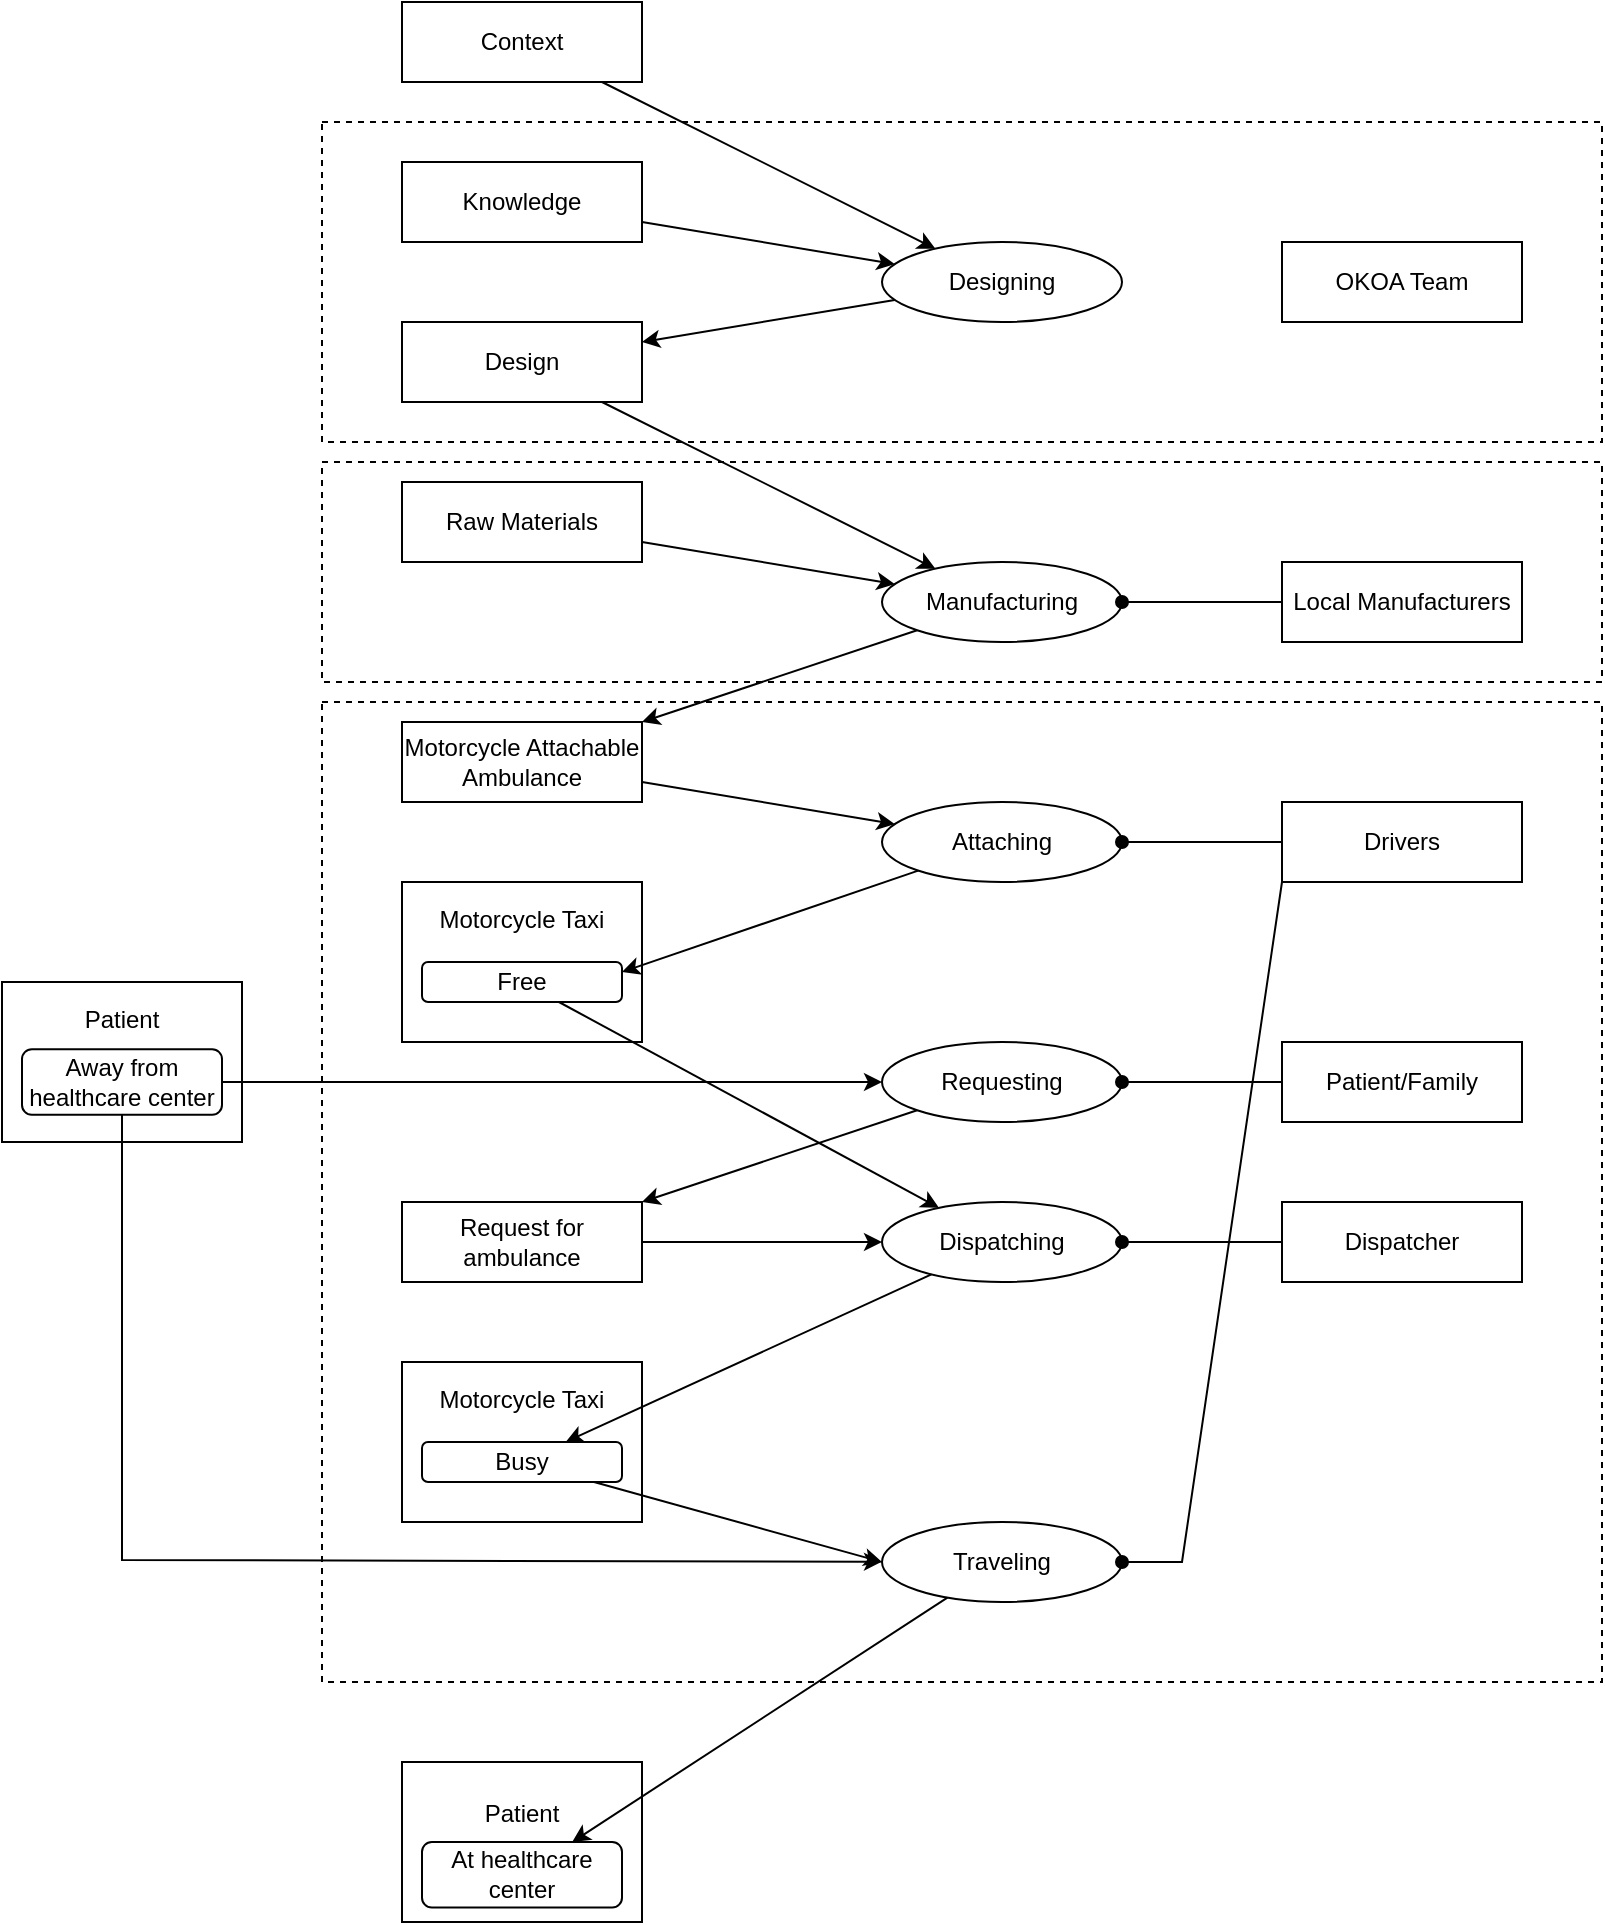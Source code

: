 <mxfile version="12.6.6" type="github">
  <diagram id="LsjaQXCuxTSA-X5bWDDz" name="Page-1">
    <mxGraphModel dx="1977" dy="1242" grid="1" gridSize="10" guides="1" tooltips="1" connect="1" arrows="1" fold="1" page="1" pageScale="1" pageWidth="1169" pageHeight="827" math="0" shadow="0">
      <root>
        <mxCell id="0"/>
        <mxCell id="1" parent="0"/>
        <mxCell id="9fiTd-LStu6YDHyOzDXJ-21" value="" style="rounded=0;whiteSpace=wrap;html=1;fillColor=none;dashed=1;" vertex="1" parent="1">
          <mxGeometry x="200" y="100" width="640" height="160" as="geometry"/>
        </mxCell>
        <mxCell id="9fiTd-LStu6YDHyOzDXJ-22" value="" style="rounded=0;whiteSpace=wrap;html=1;fillColor=none;dashed=1;" vertex="1" parent="1">
          <mxGeometry x="200" y="270" width="640" height="110" as="geometry"/>
        </mxCell>
        <mxCell id="9fiTd-LStu6YDHyOzDXJ-23" value="" style="rounded=0;whiteSpace=wrap;html=1;fillColor=none;dashed=1;" vertex="1" parent="1">
          <mxGeometry x="200" y="390" width="640" height="490" as="geometry"/>
        </mxCell>
        <mxCell id="9fiTd-LStu6YDHyOzDXJ-36" style="edgeStyle=none;rounded=0;orthogonalLoop=1;jettySize=auto;html=1;" edge="1" parent="1" source="9fiTd-LStu6YDHyOzDXJ-1" target="9fiTd-LStu6YDHyOzDXJ-4">
          <mxGeometry relative="1" as="geometry"/>
        </mxCell>
        <mxCell id="9fiTd-LStu6YDHyOzDXJ-1" value="Raw Materials" style="rounded=0;whiteSpace=wrap;html=1;" vertex="1" parent="1">
          <mxGeometry x="240" y="280" width="120" height="40" as="geometry"/>
        </mxCell>
        <mxCell id="9fiTd-LStu6YDHyOzDXJ-35" style="edgeStyle=none;rounded=0;orthogonalLoop=1;jettySize=auto;html=1;" edge="1" parent="1" source="9fiTd-LStu6YDHyOzDXJ-3" target="9fiTd-LStu6YDHyOzDXJ-4">
          <mxGeometry relative="1" as="geometry"/>
        </mxCell>
        <mxCell id="9fiTd-LStu6YDHyOzDXJ-3" value="Design" style="rounded=0;whiteSpace=wrap;html=1;" vertex="1" parent="1">
          <mxGeometry x="240" y="200" width="120" height="40" as="geometry"/>
        </mxCell>
        <mxCell id="9fiTd-LStu6YDHyOzDXJ-37" style="edgeStyle=none;rounded=0;orthogonalLoop=1;jettySize=auto;html=1;" edge="1" parent="1" source="9fiTd-LStu6YDHyOzDXJ-4" target="9fiTd-LStu6YDHyOzDXJ-6">
          <mxGeometry relative="1" as="geometry"/>
        </mxCell>
        <mxCell id="9fiTd-LStu6YDHyOzDXJ-4" value="Manufacturing" style="ellipse;whiteSpace=wrap;html=1;" vertex="1" parent="1">
          <mxGeometry x="480" y="320" width="120" height="40" as="geometry"/>
        </mxCell>
        <mxCell id="9fiTd-LStu6YDHyOzDXJ-38" style="edgeStyle=none;rounded=0;orthogonalLoop=1;jettySize=auto;html=1;" edge="1" parent="1" source="9fiTd-LStu6YDHyOzDXJ-6" target="9fiTd-LStu6YDHyOzDXJ-8">
          <mxGeometry relative="1" as="geometry"/>
        </mxCell>
        <mxCell id="9fiTd-LStu6YDHyOzDXJ-6" value="Motorcycle Attachable Ambulance" style="rounded=0;whiteSpace=wrap;html=1;" vertex="1" parent="1">
          <mxGeometry x="240" y="400" width="120" height="40" as="geometry"/>
        </mxCell>
        <mxCell id="9fiTd-LStu6YDHyOzDXJ-8" value="Attaching" style="ellipse;whiteSpace=wrap;html=1;" vertex="1" parent="1">
          <mxGeometry x="480" y="440" width="120" height="40" as="geometry"/>
        </mxCell>
        <mxCell id="9fiTd-LStu6YDHyOzDXJ-62" style="edgeStyle=none;rounded=0;orthogonalLoop=1;jettySize=auto;html=1;entryX=1;entryY=0.5;entryDx=0;entryDy=0;endArrow=oval;endFill=1;" edge="1" parent="1" source="9fiTd-LStu6YDHyOzDXJ-9" target="9fiTd-LStu6YDHyOzDXJ-4">
          <mxGeometry relative="1" as="geometry"/>
        </mxCell>
        <mxCell id="9fiTd-LStu6YDHyOzDXJ-9" value="Local Manufacturers" style="rounded=0;whiteSpace=wrap;html=1;" vertex="1" parent="1">
          <mxGeometry x="680" y="320" width="120" height="40" as="geometry"/>
        </mxCell>
        <mxCell id="9fiTd-LStu6YDHyOzDXJ-10" value="Drivers" style="rounded=0;whiteSpace=wrap;html=1;" vertex="1" parent="1">
          <mxGeometry x="680" y="440" width="120" height="40" as="geometry"/>
        </mxCell>
        <mxCell id="9fiTd-LStu6YDHyOzDXJ-12" value="Dispatching" style="ellipse;whiteSpace=wrap;html=1;" vertex="1" parent="1">
          <mxGeometry x="480" y="640" width="120" height="40" as="geometry"/>
        </mxCell>
        <mxCell id="9fiTd-LStu6YDHyOzDXJ-15" value="Dispatcher" style="rounded=0;whiteSpace=wrap;html=1;" vertex="1" parent="1">
          <mxGeometry x="680" y="640" width="120" height="40" as="geometry"/>
        </mxCell>
        <mxCell id="9fiTd-LStu6YDHyOzDXJ-34" style="edgeStyle=none;rounded=0;orthogonalLoop=1;jettySize=auto;html=1;" edge="1" parent="1" source="9fiTd-LStu6YDHyOzDXJ-16" target="9fiTd-LStu6YDHyOzDXJ-3">
          <mxGeometry relative="1" as="geometry"/>
        </mxCell>
        <mxCell id="9fiTd-LStu6YDHyOzDXJ-16" value="Designing" style="ellipse;whiteSpace=wrap;html=1;" vertex="1" parent="1">
          <mxGeometry x="480" y="160" width="120" height="40" as="geometry"/>
        </mxCell>
        <mxCell id="9fiTd-LStu6YDHyOzDXJ-33" style="edgeStyle=none;rounded=0;orthogonalLoop=1;jettySize=auto;html=1;" edge="1" parent="1" source="9fiTd-LStu6YDHyOzDXJ-17" target="9fiTd-LStu6YDHyOzDXJ-16">
          <mxGeometry relative="1" as="geometry"/>
        </mxCell>
        <mxCell id="9fiTd-LStu6YDHyOzDXJ-17" value="Knowledge" style="rounded=0;whiteSpace=wrap;html=1;" vertex="1" parent="1">
          <mxGeometry x="240" y="120" width="120" height="40" as="geometry"/>
        </mxCell>
        <mxCell id="9fiTd-LStu6YDHyOzDXJ-32" style="rounded=0;orthogonalLoop=1;jettySize=auto;html=1;" edge="1" parent="1" source="9fiTd-LStu6YDHyOzDXJ-18" target="9fiTd-LStu6YDHyOzDXJ-16">
          <mxGeometry relative="1" as="geometry"/>
        </mxCell>
        <mxCell id="9fiTd-LStu6YDHyOzDXJ-18" value="Context" style="rounded=0;whiteSpace=wrap;html=1;" vertex="1" parent="1">
          <mxGeometry x="240" y="40" width="120" height="40" as="geometry"/>
        </mxCell>
        <mxCell id="9fiTd-LStu6YDHyOzDXJ-19" value="OKOA Team" style="rounded=0;whiteSpace=wrap;html=1;" vertex="1" parent="1">
          <mxGeometry x="680" y="160" width="120" height="40" as="geometry"/>
        </mxCell>
        <mxCell id="9fiTd-LStu6YDHyOzDXJ-20" value="" style="group" vertex="1" connectable="0" parent="1">
          <mxGeometry x="240" y="480" width="120" height="80" as="geometry"/>
        </mxCell>
        <mxCell id="9fiTd-LStu6YDHyOzDXJ-11" value="Motorcycle Taxi&lt;br&gt;&lt;br&gt;&lt;br&gt;&lt;br&gt;" style="rounded=0;whiteSpace=wrap;html=1;" vertex="1" parent="9fiTd-LStu6YDHyOzDXJ-20">
          <mxGeometry width="120" height="80" as="geometry"/>
        </mxCell>
        <mxCell id="9fiTd-LStu6YDHyOzDXJ-13" value="Free" style="rounded=1;whiteSpace=wrap;html=1;" vertex="1" parent="9fiTd-LStu6YDHyOzDXJ-20">
          <mxGeometry x="10" y="40" width="100" height="20" as="geometry"/>
        </mxCell>
        <mxCell id="9fiTd-LStu6YDHyOzDXJ-46" style="edgeStyle=none;rounded=0;orthogonalLoop=1;jettySize=auto;html=1;" edge="1" parent="1" source="9fiTd-LStu6YDHyOzDXJ-24" target="9fiTd-LStu6YDHyOzDXJ-45">
          <mxGeometry relative="1" as="geometry"/>
        </mxCell>
        <mxCell id="9fiTd-LStu6YDHyOzDXJ-24" value="Requesting" style="ellipse;whiteSpace=wrap;html=1;" vertex="1" parent="1">
          <mxGeometry x="480" y="560" width="120" height="40" as="geometry"/>
        </mxCell>
        <mxCell id="9fiTd-LStu6YDHyOzDXJ-25" value="Patient/Family" style="rounded=0;whiteSpace=wrap;html=1;" vertex="1" parent="1">
          <mxGeometry x="680" y="560" width="120" height="40" as="geometry"/>
        </mxCell>
        <mxCell id="9fiTd-LStu6YDHyOzDXJ-26" value="" style="group" vertex="1" connectable="0" parent="1">
          <mxGeometry x="40" y="540" width="120" height="120" as="geometry"/>
        </mxCell>
        <mxCell id="9fiTd-LStu6YDHyOzDXJ-27" value="Patient&lt;br&gt;&lt;br&gt;&lt;br&gt;&lt;br&gt;" style="rounded=0;whiteSpace=wrap;html=1;" vertex="1" parent="9fiTd-LStu6YDHyOzDXJ-26">
          <mxGeometry y="-10" width="120" height="80" as="geometry"/>
        </mxCell>
        <mxCell id="9fiTd-LStu6YDHyOzDXJ-28" value="Away from healthcare center" style="rounded=1;whiteSpace=wrap;html=1;" vertex="1" parent="9fiTd-LStu6YDHyOzDXJ-26">
          <mxGeometry x="10" y="23.64" width="100" height="32.72" as="geometry"/>
        </mxCell>
        <mxCell id="9fiTd-LStu6YDHyOzDXJ-31" value="Traveling" style="ellipse;whiteSpace=wrap;html=1;" vertex="1" parent="1">
          <mxGeometry x="480" y="800" width="120" height="40" as="geometry"/>
        </mxCell>
        <mxCell id="9fiTd-LStu6YDHyOzDXJ-43" style="edgeStyle=none;rounded=0;orthogonalLoop=1;jettySize=auto;html=1;" edge="1" parent="1" source="9fiTd-LStu6YDHyOzDXJ-28" target="9fiTd-LStu6YDHyOzDXJ-24">
          <mxGeometry relative="1" as="geometry"/>
        </mxCell>
        <mxCell id="9fiTd-LStu6YDHyOzDXJ-47" style="edgeStyle=none;rounded=0;orthogonalLoop=1;jettySize=auto;html=1;" edge="1" parent="1" source="9fiTd-LStu6YDHyOzDXJ-45" target="9fiTd-LStu6YDHyOzDXJ-12">
          <mxGeometry relative="1" as="geometry"/>
        </mxCell>
        <mxCell id="9fiTd-LStu6YDHyOzDXJ-45" value="Request for ambulance" style="rounded=0;whiteSpace=wrap;html=1;" vertex="1" parent="1">
          <mxGeometry x="240" y="640" width="120" height="40" as="geometry"/>
        </mxCell>
        <mxCell id="9fiTd-LStu6YDHyOzDXJ-49" value="" style="group" vertex="1" connectable="0" parent="1">
          <mxGeometry x="240" y="720" width="120" height="80" as="geometry"/>
        </mxCell>
        <mxCell id="9fiTd-LStu6YDHyOzDXJ-50" value="Motorcycle Taxi&lt;br&gt;&lt;br&gt;&lt;br&gt;&lt;br&gt;" style="rounded=0;whiteSpace=wrap;html=1;" vertex="1" parent="9fiTd-LStu6YDHyOzDXJ-49">
          <mxGeometry width="120" height="80" as="geometry"/>
        </mxCell>
        <mxCell id="9fiTd-LStu6YDHyOzDXJ-52" value="Busy" style="rounded=1;whiteSpace=wrap;html=1;" vertex="1" parent="9fiTd-LStu6YDHyOzDXJ-49">
          <mxGeometry x="10" y="40" width="100" height="20" as="geometry"/>
        </mxCell>
        <mxCell id="9fiTd-LStu6YDHyOzDXJ-39" style="edgeStyle=none;rounded=0;orthogonalLoop=1;jettySize=auto;html=1;entryX=1;entryY=0.25;entryDx=0;entryDy=0;" edge="1" parent="1" source="9fiTd-LStu6YDHyOzDXJ-8" target="9fiTd-LStu6YDHyOzDXJ-13">
          <mxGeometry relative="1" as="geometry"/>
        </mxCell>
        <mxCell id="9fiTd-LStu6YDHyOzDXJ-53" value="Patient&lt;br&gt;&lt;br&gt;&lt;br&gt;" style="rounded=0;whiteSpace=wrap;html=1;" vertex="1" parent="1">
          <mxGeometry x="240" y="920" width="120" height="80" as="geometry"/>
        </mxCell>
        <mxCell id="9fiTd-LStu6YDHyOzDXJ-54" value="At healthcare center" style="rounded=1;whiteSpace=wrap;html=1;" vertex="1" parent="1">
          <mxGeometry x="250" y="960.004" width="100" height="32.727" as="geometry"/>
        </mxCell>
        <mxCell id="9fiTd-LStu6YDHyOzDXJ-57" style="edgeStyle=none;rounded=0;orthogonalLoop=1;jettySize=auto;html=1;" edge="1" parent="1" source="9fiTd-LStu6YDHyOzDXJ-13" target="9fiTd-LStu6YDHyOzDXJ-12">
          <mxGeometry relative="1" as="geometry"/>
        </mxCell>
        <mxCell id="9fiTd-LStu6YDHyOzDXJ-58" style="edgeStyle=none;rounded=0;orthogonalLoop=1;jettySize=auto;html=1;" edge="1" parent="1" source="9fiTd-LStu6YDHyOzDXJ-12" target="9fiTd-LStu6YDHyOzDXJ-52">
          <mxGeometry relative="1" as="geometry"/>
        </mxCell>
        <mxCell id="9fiTd-LStu6YDHyOzDXJ-59" style="edgeStyle=none;rounded=0;orthogonalLoop=1;jettySize=auto;html=1;entryX=0;entryY=0.5;entryDx=0;entryDy=0;" edge="1" parent="1" source="9fiTd-LStu6YDHyOzDXJ-52" target="9fiTd-LStu6YDHyOzDXJ-31">
          <mxGeometry relative="1" as="geometry"/>
        </mxCell>
        <mxCell id="9fiTd-LStu6YDHyOzDXJ-60" style="edgeStyle=none;rounded=0;orthogonalLoop=1;jettySize=auto;html=1;" edge="1" parent="1" source="9fiTd-LStu6YDHyOzDXJ-28" target="9fiTd-LStu6YDHyOzDXJ-31">
          <mxGeometry relative="1" as="geometry">
            <Array as="points">
              <mxPoint x="100" y="819"/>
            </Array>
          </mxGeometry>
        </mxCell>
        <mxCell id="9fiTd-LStu6YDHyOzDXJ-61" style="edgeStyle=none;rounded=0;orthogonalLoop=1;jettySize=auto;html=1;" edge="1" parent="1" source="9fiTd-LStu6YDHyOzDXJ-31" target="9fiTd-LStu6YDHyOzDXJ-54">
          <mxGeometry relative="1" as="geometry"/>
        </mxCell>
        <mxCell id="9fiTd-LStu6YDHyOzDXJ-64" style="edgeStyle=none;rounded=0;orthogonalLoop=1;jettySize=auto;html=1;startArrow=oval;startFill=1;endArrow=none;endFill=0;" edge="1" parent="1" source="9fiTd-LStu6YDHyOzDXJ-8" target="9fiTd-LStu6YDHyOzDXJ-10">
          <mxGeometry relative="1" as="geometry"/>
        </mxCell>
        <mxCell id="9fiTd-LStu6YDHyOzDXJ-66" style="edgeStyle=none;rounded=0;orthogonalLoop=1;jettySize=auto;html=1;entryX=0;entryY=0.5;entryDx=0;entryDy=0;startArrow=oval;startFill=1;endArrow=none;endFill=0;" edge="1" parent="1" source="9fiTd-LStu6YDHyOzDXJ-12" target="9fiTd-LStu6YDHyOzDXJ-15">
          <mxGeometry relative="1" as="geometry"/>
        </mxCell>
        <mxCell id="9fiTd-LStu6YDHyOzDXJ-65" style="edgeStyle=none;rounded=0;orthogonalLoop=1;jettySize=auto;html=1;startArrow=oval;startFill=1;endArrow=none;endFill=0;" edge="1" parent="1" source="9fiTd-LStu6YDHyOzDXJ-24" target="9fiTd-LStu6YDHyOzDXJ-25">
          <mxGeometry relative="1" as="geometry"/>
        </mxCell>
        <mxCell id="9fiTd-LStu6YDHyOzDXJ-67" style="edgeStyle=none;rounded=0;orthogonalLoop=1;jettySize=auto;html=1;startArrow=oval;startFill=1;endArrow=none;endFill=0;" edge="1" parent="1" source="9fiTd-LStu6YDHyOzDXJ-31" target="9fiTd-LStu6YDHyOzDXJ-10">
          <mxGeometry relative="1" as="geometry">
            <Array as="points">
              <mxPoint x="630" y="820"/>
              <mxPoint x="680" y="480"/>
            </Array>
          </mxGeometry>
        </mxCell>
      </root>
    </mxGraphModel>
  </diagram>
</mxfile>
